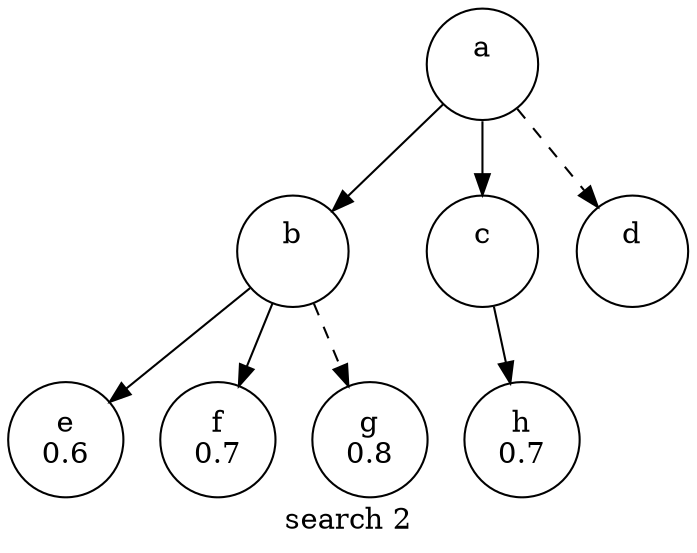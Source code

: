 digraph {
    rankdir = UD;
    label = "search 2";
    node [shape = circle];

    a [label = "a\n   "];
    b [label = "b\n   "];
    c [label = "c\n   "];
    d [label = "d\n   "];

    e [label = "e\n0.6"];
    f [label = "f\n0.7"];
    g [label = "g\n0.8"];

    h [label = "h\n0.7"];

    a -> b;
    a -> c;
    a -> d [style = "dashed"];

    b -> e;
    b -> f;
    b -> g [style = "dashed"];

    c -> h;
}